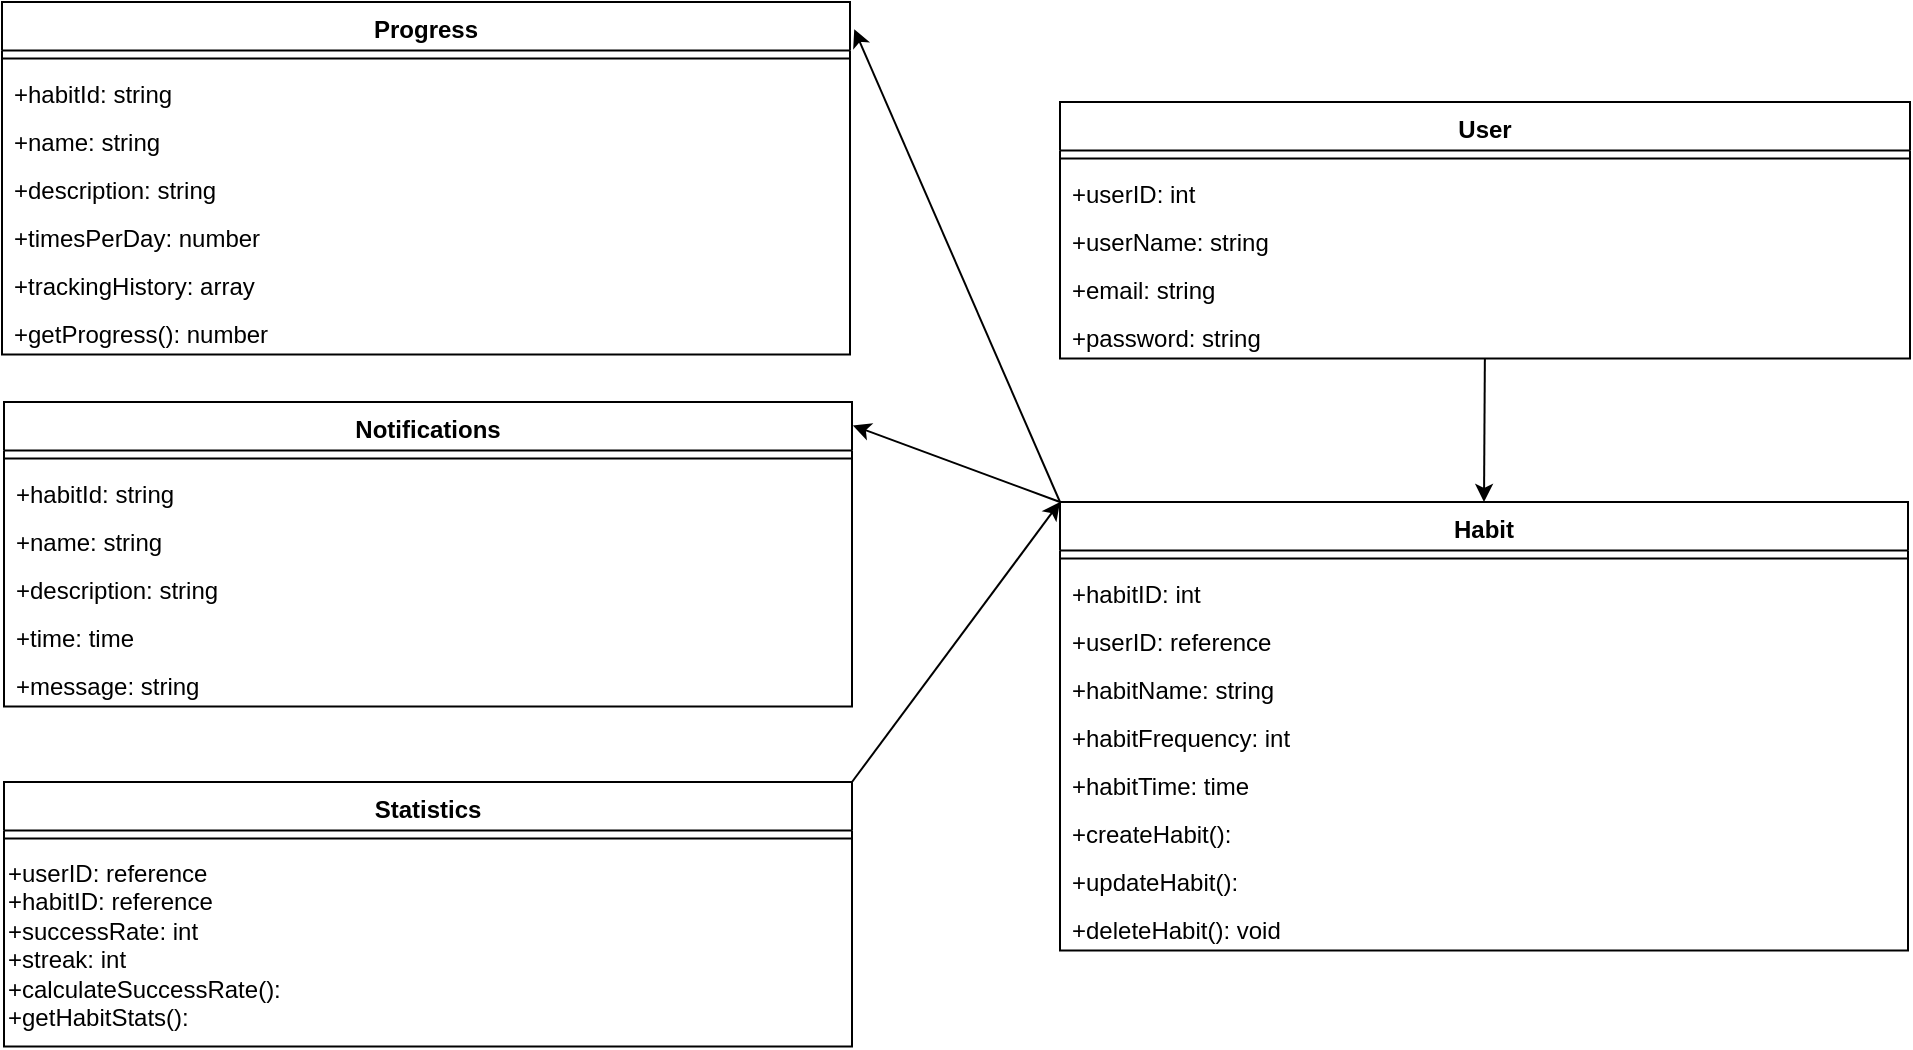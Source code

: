 <mxfile version="24.8.8">
  <diagram name="Сторінка-1" id="9JfugqKMtq0tZR8NDO9e">
    <mxGraphModel dx="2162" dy="815" grid="1" gridSize="10" guides="1" tooltips="1" connect="1" arrows="1" fold="1" page="1" pageScale="1" pageWidth="827" pageHeight="1169" math="0" shadow="0">
      <root>
        <mxCell id="0" />
        <mxCell id="1" parent="0" />
        <mxCell id="2" value="Habit" style="swimlane;fontStyle=1;align=center;verticalAlign=top;childLayout=stackLayout;horizontal=1;startSize=24.259;horizontalStack=0;resizeParent=1;resizeParentMax=0;resizeLast=0;collapsible=0;marginBottom=0;" parent="1" vertex="1">
          <mxGeometry x="810" y="270" width="424" height="224.259" as="geometry" />
        </mxCell>
        <mxCell id="3" style="line;strokeWidth=1;fillColor=none;align=left;verticalAlign=middle;spacingTop=-1;spacingLeft=3;spacingRight=3;rotatable=0;labelPosition=right;points=[];portConstraint=eastwest;strokeColor=inherit;" parent="2" vertex="1">
          <mxGeometry y="24.259" width="424" height="8" as="geometry" />
        </mxCell>
        <mxCell id="4" value="+habitID: int" style="text;strokeColor=none;fillColor=none;align=left;verticalAlign=top;spacingLeft=4;spacingRight=4;overflow=hidden;rotatable=0;points=[[0,0.5],[1,0.5]];portConstraint=eastwest;" parent="2" vertex="1">
          <mxGeometry y="32.259" width="424" height="24" as="geometry" />
        </mxCell>
        <mxCell id="z0ePH1XQHNl0useYAgkh-36" value="+userID: reference" style="text;strokeColor=none;fillColor=none;align=left;verticalAlign=top;spacingLeft=4;spacingRight=4;overflow=hidden;rotatable=0;points=[[0,0.5],[1,0.5]];portConstraint=eastwest;" vertex="1" parent="2">
          <mxGeometry y="56.259" width="424" height="24" as="geometry" />
        </mxCell>
        <mxCell id="5" value="+habitName: string" style="text;strokeColor=none;fillColor=none;align=left;verticalAlign=top;spacingLeft=4;spacingRight=4;overflow=hidden;rotatable=0;points=[[0,0.5],[1,0.5]];portConstraint=eastwest;" parent="2" vertex="1">
          <mxGeometry y="80.259" width="424" height="24" as="geometry" />
        </mxCell>
        <mxCell id="8" value="+habitFrequency: int" style="text;strokeColor=none;fillColor=none;align=left;verticalAlign=top;spacingLeft=4;spacingRight=4;overflow=hidden;rotatable=0;points=[[0,0.5],[1,0.5]];portConstraint=eastwest;" parent="2" vertex="1">
          <mxGeometry y="104.259" width="424" height="24" as="geometry" />
        </mxCell>
        <mxCell id="z0ePH1XQHNl0useYAgkh-37" value="+habitTime: time" style="text;strokeColor=none;fillColor=none;align=left;verticalAlign=top;spacingLeft=4;spacingRight=4;overflow=hidden;rotatable=0;points=[[0,0.5],[1,0.5]];portConstraint=eastwest;" vertex="1" parent="2">
          <mxGeometry y="128.259" width="424" height="24" as="geometry" />
        </mxCell>
        <mxCell id="6" value="+createHabit():" style="text;strokeColor=none;fillColor=none;align=left;verticalAlign=top;spacingLeft=4;spacingRight=4;overflow=hidden;rotatable=0;points=[[0,0.5],[1,0.5]];portConstraint=eastwest;" parent="2" vertex="1">
          <mxGeometry y="152.259" width="424" height="24" as="geometry" />
        </mxCell>
        <mxCell id="7" value="+updateHabit():" style="text;strokeColor=none;fillColor=none;align=left;verticalAlign=top;spacingLeft=4;spacingRight=4;overflow=hidden;rotatable=0;points=[[0,0.5],[1,0.5]];portConstraint=eastwest;" parent="2" vertex="1">
          <mxGeometry y="176.259" width="424" height="24" as="geometry" />
        </mxCell>
        <mxCell id="9" value="+deleteHabit(): void" style="text;strokeColor=none;fillColor=none;align=left;verticalAlign=top;spacingLeft=4;spacingRight=4;overflow=hidden;rotatable=0;points=[[0,0.5],[1,0.5]];portConstraint=eastwest;" parent="2" vertex="1">
          <mxGeometry y="200.259" width="424" height="24" as="geometry" />
        </mxCell>
        <mxCell id="11" value="User" style="swimlane;fontStyle=1;align=center;verticalAlign=top;childLayout=stackLayout;horizontal=1;startSize=24.259;horizontalStack=0;resizeParent=1;resizeParentMax=0;resizeLast=0;collapsible=0;marginBottom=0;" parent="1" vertex="1">
          <mxGeometry x="810" y="70" width="425" height="128.259" as="geometry" />
        </mxCell>
        <mxCell id="12" style="line;strokeWidth=1;fillColor=none;align=left;verticalAlign=middle;spacingTop=-1;spacingLeft=3;spacingRight=3;rotatable=0;labelPosition=right;points=[];portConstraint=eastwest;strokeColor=inherit;" parent="11" vertex="1">
          <mxGeometry y="24.259" width="425" height="8" as="geometry" />
        </mxCell>
        <mxCell id="13" value="+userID: int" style="text;strokeColor=none;fillColor=none;align=left;verticalAlign=top;spacingLeft=4;spacingRight=4;overflow=hidden;rotatable=0;points=[[0,0.5],[1,0.5]];portConstraint=eastwest;" parent="11" vertex="1">
          <mxGeometry y="32.259" width="425" height="24" as="geometry" />
        </mxCell>
        <mxCell id="14" value="+userName: string" style="text;strokeColor=none;fillColor=none;align=left;verticalAlign=top;spacingLeft=4;spacingRight=4;overflow=hidden;rotatable=0;points=[[0,0.5],[1,0.5]];portConstraint=eastwest;" parent="11" vertex="1">
          <mxGeometry y="56.259" width="425" height="24" as="geometry" />
        </mxCell>
        <mxCell id="15" value="+email: string" style="text;strokeColor=none;fillColor=none;align=left;verticalAlign=top;spacingLeft=4;spacingRight=4;overflow=hidden;rotatable=0;points=[[0,0.5],[1,0.5]];portConstraint=eastwest;" parent="11" vertex="1">
          <mxGeometry y="80.259" width="425" height="24" as="geometry" />
        </mxCell>
        <mxCell id="z0ePH1XQHNl0useYAgkh-39" value="+password: string&#xa;" style="text;strokeColor=none;fillColor=none;align=left;verticalAlign=top;spacingLeft=4;spacingRight=4;overflow=hidden;rotatable=0;points=[[0,0.5],[1,0.5]];portConstraint=eastwest;" vertex="1" parent="11">
          <mxGeometry y="104.259" width="425" height="24" as="geometry" />
        </mxCell>
        <mxCell id="Wm3_oPqiRV7XlbFkxsKW-50" value="Progress" style="swimlane;fontStyle=1;align=center;verticalAlign=top;childLayout=stackLayout;horizontal=1;startSize=24.259;horizontalStack=0;resizeParent=1;resizeParentMax=0;resizeLast=0;collapsible=0;marginBottom=0;" parent="1" vertex="1">
          <mxGeometry x="281" y="20" width="424" height="176.259" as="geometry" />
        </mxCell>
        <mxCell id="Wm3_oPqiRV7XlbFkxsKW-51" style="line;strokeWidth=1;fillColor=none;align=left;verticalAlign=middle;spacingTop=-1;spacingLeft=3;spacingRight=3;rotatable=0;labelPosition=right;points=[];portConstraint=eastwest;strokeColor=inherit;" parent="Wm3_oPqiRV7XlbFkxsKW-50" vertex="1">
          <mxGeometry y="24.259" width="424" height="8" as="geometry" />
        </mxCell>
        <mxCell id="Wm3_oPqiRV7XlbFkxsKW-52" value="+habitId: string" style="text;strokeColor=none;fillColor=none;align=left;verticalAlign=top;spacingLeft=4;spacingRight=4;overflow=hidden;rotatable=0;points=[[0,0.5],[1,0.5]];portConstraint=eastwest;" parent="Wm3_oPqiRV7XlbFkxsKW-50" vertex="1">
          <mxGeometry y="32.259" width="424" height="24" as="geometry" />
        </mxCell>
        <mxCell id="Wm3_oPqiRV7XlbFkxsKW-53" value="+name: string" style="text;strokeColor=none;fillColor=none;align=left;verticalAlign=top;spacingLeft=4;spacingRight=4;overflow=hidden;rotatable=0;points=[[0,0.5],[1,0.5]];portConstraint=eastwest;" parent="Wm3_oPqiRV7XlbFkxsKW-50" vertex="1">
          <mxGeometry y="56.259" width="424" height="24" as="geometry" />
        </mxCell>
        <mxCell id="Wm3_oPqiRV7XlbFkxsKW-54" value="+description: string" style="text;strokeColor=none;fillColor=none;align=left;verticalAlign=top;spacingLeft=4;spacingRight=4;overflow=hidden;rotatable=0;points=[[0,0.5],[1,0.5]];portConstraint=eastwest;" parent="Wm3_oPqiRV7XlbFkxsKW-50" vertex="1">
          <mxGeometry y="80.259" width="424" height="24" as="geometry" />
        </mxCell>
        <mxCell id="Wm3_oPqiRV7XlbFkxsKW-55" value="+timesPerDay: number" style="text;strokeColor=none;fillColor=none;align=left;verticalAlign=top;spacingLeft=4;spacingRight=4;overflow=hidden;rotatable=0;points=[[0,0.5],[1,0.5]];portConstraint=eastwest;" parent="Wm3_oPqiRV7XlbFkxsKW-50" vertex="1">
          <mxGeometry y="104.259" width="424" height="24" as="geometry" />
        </mxCell>
        <mxCell id="Wm3_oPqiRV7XlbFkxsKW-56" value="+trackingHistory: array" style="text;strokeColor=none;fillColor=none;align=left;verticalAlign=top;spacingLeft=4;spacingRight=4;overflow=hidden;rotatable=0;points=[[0,0.5],[1,0.5]];portConstraint=eastwest;" parent="Wm3_oPqiRV7XlbFkxsKW-50" vertex="1">
          <mxGeometry y="128.259" width="424" height="24" as="geometry" />
        </mxCell>
        <mxCell id="Wm3_oPqiRV7XlbFkxsKW-57" value="+getProgress(): number" style="text;strokeColor=none;fillColor=none;align=left;verticalAlign=top;spacingLeft=4;spacingRight=4;overflow=hidden;rotatable=0;points=[[0,0.5],[1,0.5]];portConstraint=eastwest;" parent="Wm3_oPqiRV7XlbFkxsKW-50" vertex="1">
          <mxGeometry y="152.259" width="424" height="24" as="geometry" />
        </mxCell>
        <mxCell id="Wm3_oPqiRV7XlbFkxsKW-59" value="Notifications" style="swimlane;fontStyle=1;align=center;verticalAlign=top;childLayout=stackLayout;horizontal=1;startSize=24.259;horizontalStack=0;resizeParent=1;resizeParentMax=0;resizeLast=0;collapsible=0;marginBottom=0;" parent="1" vertex="1">
          <mxGeometry x="282" y="220" width="424" height="152.259" as="geometry" />
        </mxCell>
        <mxCell id="Wm3_oPqiRV7XlbFkxsKW-60" style="line;strokeWidth=1;fillColor=none;align=left;verticalAlign=middle;spacingTop=-1;spacingLeft=3;spacingRight=3;rotatable=0;labelPosition=right;points=[];portConstraint=eastwest;strokeColor=inherit;" parent="Wm3_oPqiRV7XlbFkxsKW-59" vertex="1">
          <mxGeometry y="24.259" width="424" height="8" as="geometry" />
        </mxCell>
        <mxCell id="Wm3_oPqiRV7XlbFkxsKW-61" value="+habitId: string" style="text;strokeColor=none;fillColor=none;align=left;verticalAlign=top;spacingLeft=4;spacingRight=4;overflow=hidden;rotatable=0;points=[[0,0.5],[1,0.5]];portConstraint=eastwest;" parent="Wm3_oPqiRV7XlbFkxsKW-59" vertex="1">
          <mxGeometry y="32.259" width="424" height="24" as="geometry" />
        </mxCell>
        <mxCell id="Wm3_oPqiRV7XlbFkxsKW-62" value="+name: string" style="text;strokeColor=none;fillColor=none;align=left;verticalAlign=top;spacingLeft=4;spacingRight=4;overflow=hidden;rotatable=0;points=[[0,0.5],[1,0.5]];portConstraint=eastwest;" parent="Wm3_oPqiRV7XlbFkxsKW-59" vertex="1">
          <mxGeometry y="56.259" width="424" height="24" as="geometry" />
        </mxCell>
        <mxCell id="Wm3_oPqiRV7XlbFkxsKW-63" value="+description: string" style="text;strokeColor=none;fillColor=none;align=left;verticalAlign=top;spacingLeft=4;spacingRight=4;overflow=hidden;rotatable=0;points=[[0,0.5],[1,0.5]];portConstraint=eastwest;" parent="Wm3_oPqiRV7XlbFkxsKW-59" vertex="1">
          <mxGeometry y="80.259" width="424" height="24" as="geometry" />
        </mxCell>
        <mxCell id="Wm3_oPqiRV7XlbFkxsKW-64" value="+time: time" style="text;strokeColor=none;fillColor=none;align=left;verticalAlign=top;spacingLeft=4;spacingRight=4;overflow=hidden;rotatable=0;points=[[0,0.5],[1,0.5]];portConstraint=eastwest;" parent="Wm3_oPqiRV7XlbFkxsKW-59" vertex="1">
          <mxGeometry y="104.259" width="424" height="24" as="geometry" />
        </mxCell>
        <mxCell id="z0ePH1XQHNl0useYAgkh-38" value="+message: string" style="text;strokeColor=none;fillColor=none;align=left;verticalAlign=top;spacingLeft=4;spacingRight=4;overflow=hidden;rotatable=0;points=[[0,0.5],[1,0.5]];portConstraint=eastwest;" vertex="1" parent="Wm3_oPqiRV7XlbFkxsKW-59">
          <mxGeometry y="128.259" width="424" height="24" as="geometry" />
        </mxCell>
        <mxCell id="Wm3_oPqiRV7XlbFkxsKW-68" value="Statistics" style="swimlane;fontStyle=1;align=center;verticalAlign=top;childLayout=stackLayout;horizontal=1;startSize=24.259;horizontalStack=0;resizeParent=1;resizeParentMax=0;resizeLast=0;collapsible=0;marginBottom=0;" parent="1" vertex="1">
          <mxGeometry x="282" y="410" width="424" height="132.259" as="geometry" />
        </mxCell>
        <mxCell id="Wm3_oPqiRV7XlbFkxsKW-69" style="line;strokeWidth=1;fillColor=none;align=left;verticalAlign=middle;spacingTop=-1;spacingLeft=3;spacingRight=3;rotatable=0;labelPosition=right;points=[];portConstraint=eastwest;strokeColor=inherit;" parent="Wm3_oPqiRV7XlbFkxsKW-68" vertex="1">
          <mxGeometry y="24.259" width="424" height="8" as="geometry" />
        </mxCell>
        <mxCell id="Wm3_oPqiRV7XlbFkxsKW-78" value="+userID: reference&#xa;+habitID: reference&#xa;+successRate: int&#xa;+streak: int&#xa;+calculateSuccessRate(): &#xa;+getHabitStats():" style="text;whiteSpace=wrap;" parent="Wm3_oPqiRV7XlbFkxsKW-68" vertex="1">
          <mxGeometry y="32.259" width="424" height="100" as="geometry" />
        </mxCell>
        <mxCell id="z0ePH1XQHNl0useYAgkh-30" value="" style="endArrow=classic;html=1;rounded=0;entryX=1.005;entryY=0.077;entryDx=0;entryDy=0;entryPerimeter=0;exitX=0;exitY=0;exitDx=0;exitDy=0;" edge="1" parent="1" source="2" target="Wm3_oPqiRV7XlbFkxsKW-50">
          <mxGeometry width="50" height="50" relative="1" as="geometry">
            <mxPoint x="480" y="320" as="sourcePoint" />
            <mxPoint x="530" y="270" as="targetPoint" />
          </mxGeometry>
        </mxCell>
        <mxCell id="z0ePH1XQHNl0useYAgkh-33" value="" style="endArrow=classic;html=1;rounded=0;entryX=1.001;entryY=0.077;entryDx=0;entryDy=0;entryPerimeter=0;exitX=0;exitY=0;exitDx=0;exitDy=0;" edge="1" parent="1" source="2" target="Wm3_oPqiRV7XlbFkxsKW-59">
          <mxGeometry width="50" height="50" relative="1" as="geometry">
            <mxPoint x="813" y="277" as="sourcePoint" />
            <mxPoint x="717" y="45" as="targetPoint" />
          </mxGeometry>
        </mxCell>
        <mxCell id="z0ePH1XQHNl0useYAgkh-35" value="" style="endArrow=classic;html=1;rounded=0;entryX=0.5;entryY=0;entryDx=0;entryDy=0;" edge="1" parent="1" source="z0ePH1XQHNl0useYAgkh-39" target="2">
          <mxGeometry width="50" height="50" relative="1" as="geometry">
            <mxPoint x="710" y="490" as="sourcePoint" />
            <mxPoint x="810" y="290" as="targetPoint" />
          </mxGeometry>
        </mxCell>
        <mxCell id="z0ePH1XQHNl0useYAgkh-42" value="" style="endArrow=classic;html=1;rounded=0;exitX=1;exitY=0;exitDx=0;exitDy=0;entryX=0;entryY=0;entryDx=0;entryDy=0;" edge="1" parent="1" source="Wm3_oPqiRV7XlbFkxsKW-68" target="2">
          <mxGeometry width="50" height="50" relative="1" as="geometry">
            <mxPoint x="716" y="494" as="sourcePoint" />
            <mxPoint x="820" y="286" as="targetPoint" />
          </mxGeometry>
        </mxCell>
      </root>
    </mxGraphModel>
  </diagram>
</mxfile>
